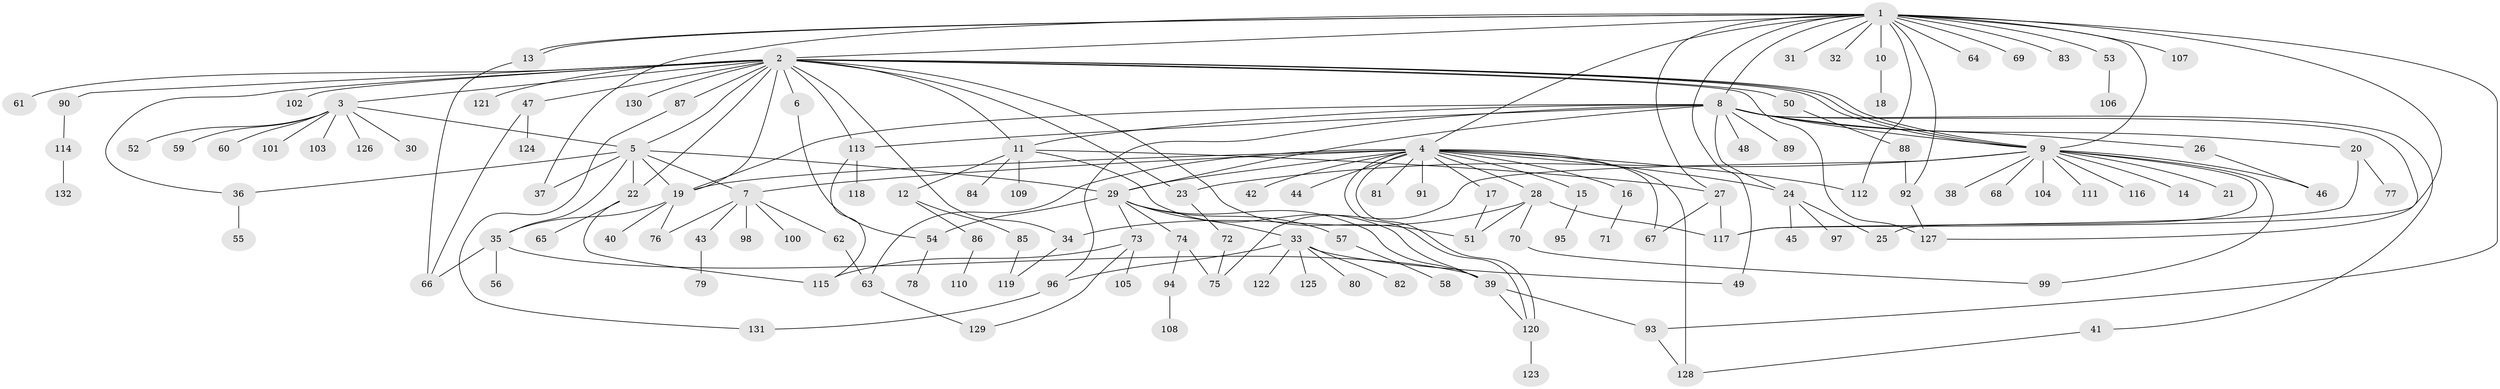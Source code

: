 // Generated by graph-tools (version 1.1) at 2025/49/03/09/25 03:49:51]
// undirected, 132 vertices, 187 edges
graph export_dot {
graph [start="1"]
  node [color=gray90,style=filled];
  1;
  2;
  3;
  4;
  5;
  6;
  7;
  8;
  9;
  10;
  11;
  12;
  13;
  14;
  15;
  16;
  17;
  18;
  19;
  20;
  21;
  22;
  23;
  24;
  25;
  26;
  27;
  28;
  29;
  30;
  31;
  32;
  33;
  34;
  35;
  36;
  37;
  38;
  39;
  40;
  41;
  42;
  43;
  44;
  45;
  46;
  47;
  48;
  49;
  50;
  51;
  52;
  53;
  54;
  55;
  56;
  57;
  58;
  59;
  60;
  61;
  62;
  63;
  64;
  65;
  66;
  67;
  68;
  69;
  70;
  71;
  72;
  73;
  74;
  75;
  76;
  77;
  78;
  79;
  80;
  81;
  82;
  83;
  84;
  85;
  86;
  87;
  88;
  89;
  90;
  91;
  92;
  93;
  94;
  95;
  96;
  97;
  98;
  99;
  100;
  101;
  102;
  103;
  104;
  105;
  106;
  107;
  108;
  109;
  110;
  111;
  112;
  113;
  114;
  115;
  116;
  117;
  118;
  119;
  120;
  121;
  122;
  123;
  124;
  125;
  126;
  127;
  128;
  129;
  130;
  131;
  132;
  1 -- 2;
  1 -- 4;
  1 -- 8;
  1 -- 9;
  1 -- 10;
  1 -- 13;
  1 -- 13;
  1 -- 27;
  1 -- 31;
  1 -- 32;
  1 -- 37;
  1 -- 49;
  1 -- 53;
  1 -- 64;
  1 -- 69;
  1 -- 83;
  1 -- 92;
  1 -- 93;
  1 -- 107;
  1 -- 112;
  1 -- 117;
  2 -- 3;
  2 -- 5;
  2 -- 6;
  2 -- 9;
  2 -- 9;
  2 -- 9;
  2 -- 11;
  2 -- 19;
  2 -- 22;
  2 -- 23;
  2 -- 34;
  2 -- 36;
  2 -- 47;
  2 -- 50;
  2 -- 51;
  2 -- 61;
  2 -- 87;
  2 -- 90;
  2 -- 102;
  2 -- 113;
  2 -- 121;
  2 -- 127;
  2 -- 130;
  3 -- 5;
  3 -- 30;
  3 -- 52;
  3 -- 59;
  3 -- 60;
  3 -- 101;
  3 -- 103;
  3 -- 126;
  4 -- 7;
  4 -- 15;
  4 -- 16;
  4 -- 17;
  4 -- 19;
  4 -- 24;
  4 -- 28;
  4 -- 29;
  4 -- 42;
  4 -- 44;
  4 -- 63;
  4 -- 67;
  4 -- 81;
  4 -- 91;
  4 -- 112;
  4 -- 120;
  4 -- 120;
  4 -- 128;
  5 -- 7;
  5 -- 19;
  5 -- 22;
  5 -- 29;
  5 -- 35;
  5 -- 36;
  5 -- 37;
  6 -- 54;
  7 -- 43;
  7 -- 62;
  7 -- 76;
  7 -- 98;
  7 -- 100;
  8 -- 9;
  8 -- 11;
  8 -- 19;
  8 -- 20;
  8 -- 24;
  8 -- 26;
  8 -- 29;
  8 -- 41;
  8 -- 48;
  8 -- 89;
  8 -- 96;
  8 -- 113;
  8 -- 127;
  9 -- 14;
  9 -- 21;
  9 -- 23;
  9 -- 25;
  9 -- 38;
  9 -- 46;
  9 -- 68;
  9 -- 75;
  9 -- 99;
  9 -- 104;
  9 -- 111;
  9 -- 116;
  10 -- 18;
  11 -- 12;
  11 -- 27;
  11 -- 39;
  11 -- 84;
  11 -- 109;
  12 -- 85;
  12 -- 86;
  13 -- 66;
  15 -- 95;
  16 -- 71;
  17 -- 51;
  19 -- 35;
  19 -- 40;
  19 -- 76;
  20 -- 77;
  20 -- 117;
  22 -- 65;
  22 -- 115;
  23 -- 72;
  24 -- 25;
  24 -- 45;
  24 -- 97;
  26 -- 46;
  27 -- 67;
  27 -- 117;
  28 -- 34;
  28 -- 51;
  28 -- 70;
  28 -- 117;
  29 -- 33;
  29 -- 39;
  29 -- 54;
  29 -- 57;
  29 -- 73;
  29 -- 74;
  33 -- 49;
  33 -- 80;
  33 -- 82;
  33 -- 96;
  33 -- 122;
  33 -- 125;
  34 -- 119;
  35 -- 39;
  35 -- 56;
  35 -- 66;
  36 -- 55;
  39 -- 93;
  39 -- 120;
  41 -- 128;
  43 -- 79;
  47 -- 66;
  47 -- 124;
  50 -- 88;
  53 -- 106;
  54 -- 78;
  57 -- 58;
  62 -- 63;
  63 -- 129;
  70 -- 99;
  72 -- 75;
  73 -- 105;
  73 -- 115;
  73 -- 129;
  74 -- 75;
  74 -- 94;
  85 -- 119;
  86 -- 110;
  87 -- 131;
  88 -- 92;
  90 -- 114;
  92 -- 127;
  93 -- 128;
  94 -- 108;
  96 -- 131;
  113 -- 115;
  113 -- 118;
  114 -- 132;
  120 -- 123;
}
